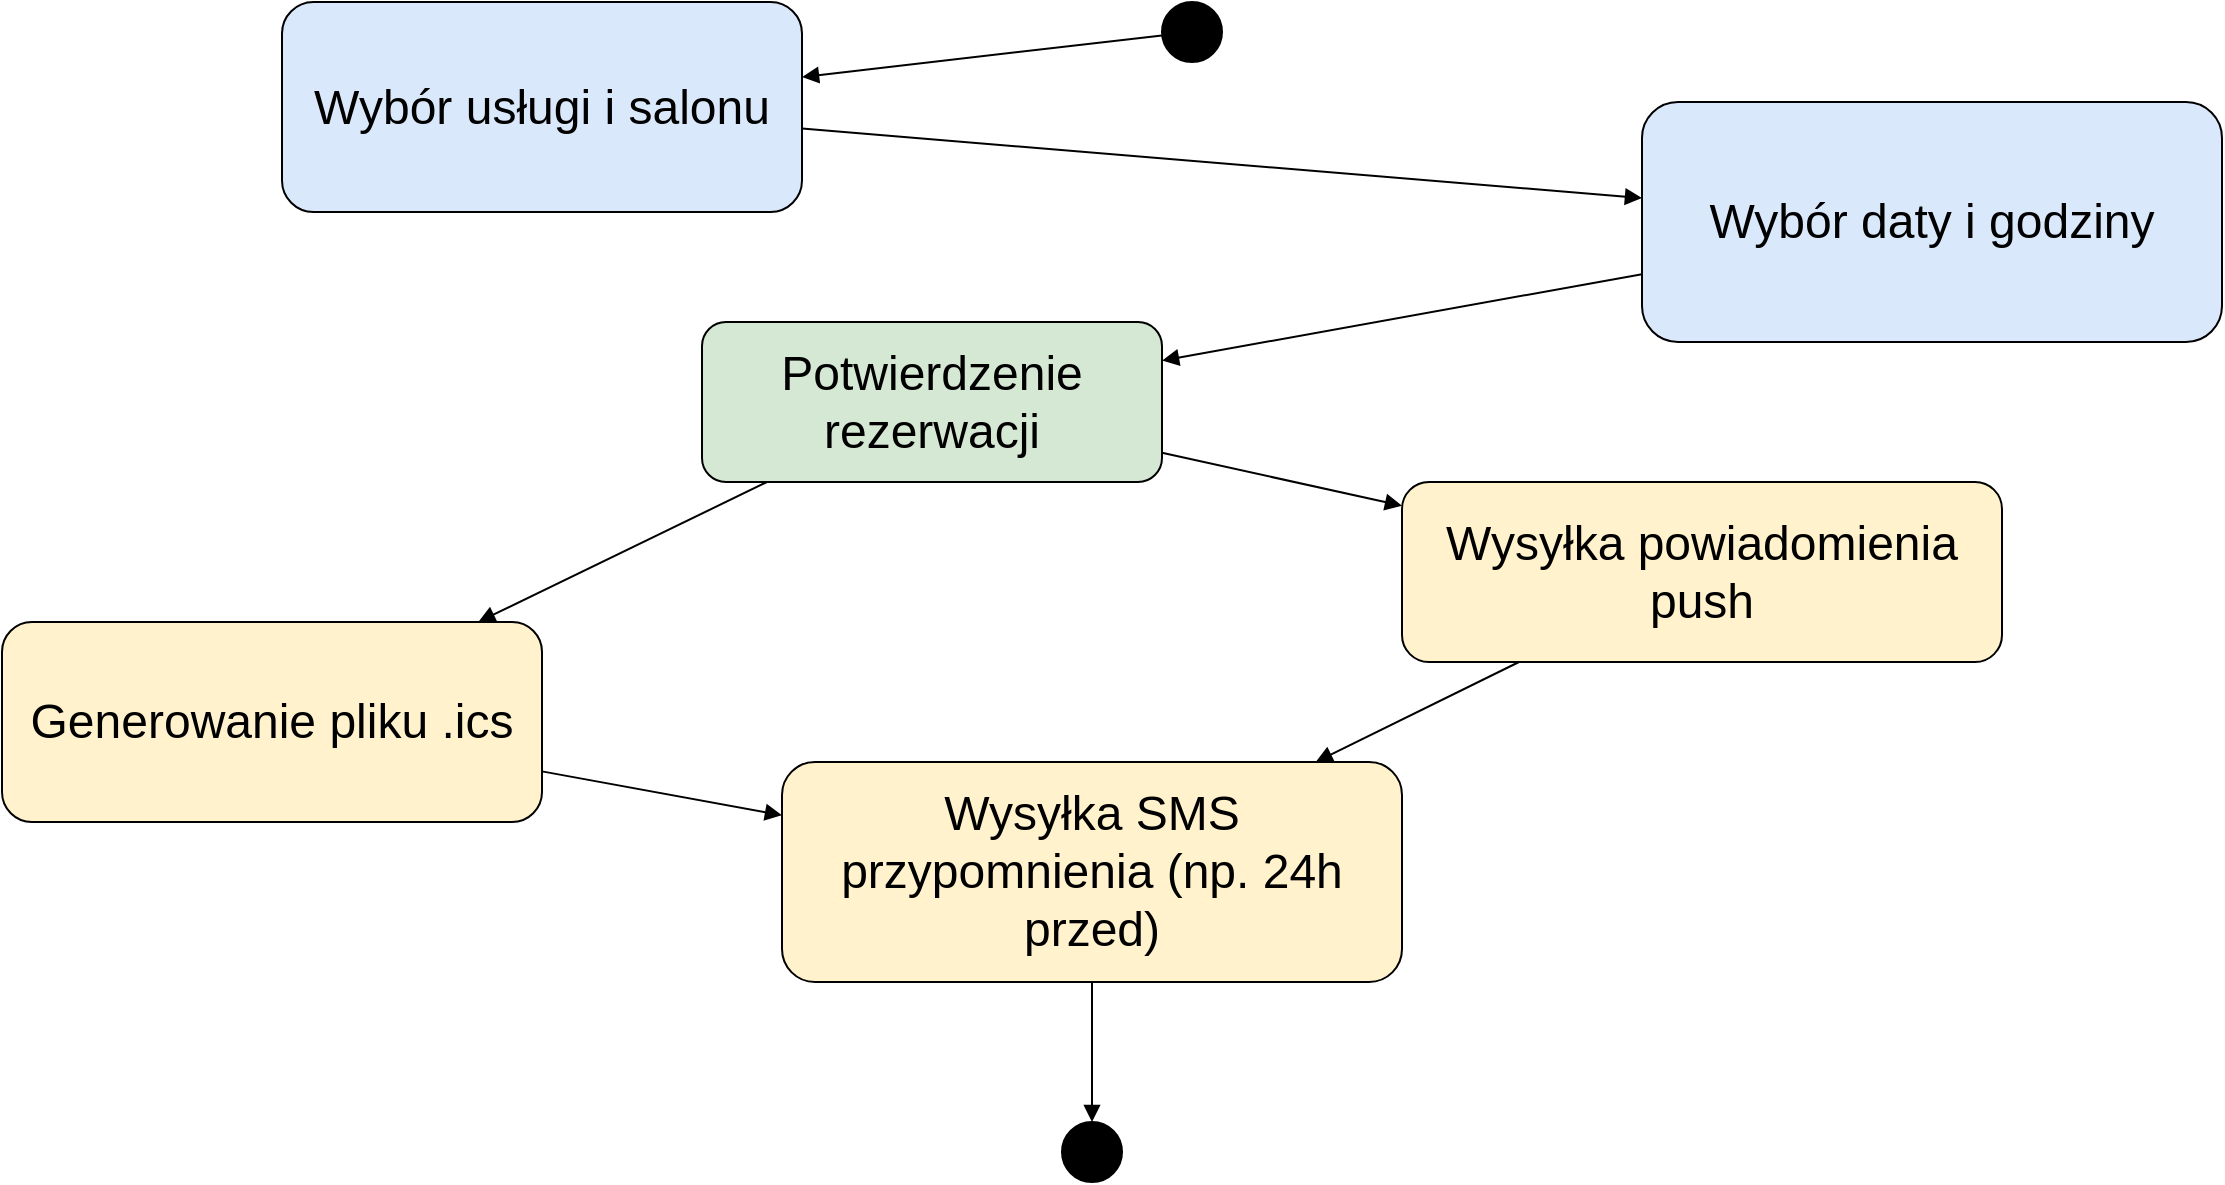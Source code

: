 <mxfile version="26.2.14">
  <diagram name="Diagram aktywności - Rezerwacja wizyty" id="1p1DwT5CmppqweS-7HKq">
    <mxGraphModel dx="1306" dy="858" grid="1" gridSize="10" guides="1" tooltips="1" connect="1" arrows="1" fold="1" page="1" pageScale="1" pageWidth="1280" pageHeight="640" math="0" shadow="0">
      <root>
        <mxCell id="0" />
        <mxCell id="1" parent="0" />
        <mxCell id="DMcBa92X8gXn6NMvKCyO-1" style="shape=ellipse;whiteSpace=wrap;html=1;fillColor=#000000;fontSize=24;" vertex="1" parent="1">
          <mxGeometry x="640" y="20" width="30" height="30" as="geometry" />
        </mxCell>
        <mxCell id="DMcBa92X8gXn6NMvKCyO-2" value="Wybór usługi i salonu" style="rounded=1;whiteSpace=wrap;html=1;fillColor=#dae8fc;fontSize=24;" vertex="1" parent="1">
          <mxGeometry x="200" y="20" width="260" height="105" as="geometry" />
        </mxCell>
        <mxCell id="DMcBa92X8gXn6NMvKCyO-3" value="Wybór daty i godziny" style="rounded=1;whiteSpace=wrap;html=1;fillColor=#dae8fc;fontSize=24;" vertex="1" parent="1">
          <mxGeometry x="880" y="70" width="290" height="120" as="geometry" />
        </mxCell>
        <mxCell id="DMcBa92X8gXn6NMvKCyO-4" value="Potwierdzenie rezerwacji" style="rounded=1;whiteSpace=wrap;html=1;fillColor=#d5e8d4;fontSize=24;" vertex="1" parent="1">
          <mxGeometry x="410" y="180" width="230" height="80" as="geometry" />
        </mxCell>
        <mxCell id="DMcBa92X8gXn6NMvKCyO-5" value="Generowanie pliku .ics" style="rounded=1;whiteSpace=wrap;html=1;fillColor=#fff2cc;fontSize=24;" vertex="1" parent="1">
          <mxGeometry x="60" y="330" width="270" height="100" as="geometry" />
        </mxCell>
        <mxCell id="DMcBa92X8gXn6NMvKCyO-6" value="Wysyłka powiadomienia push" style="rounded=1;whiteSpace=wrap;html=1;fillColor=#fff2cc;fontSize=24;" vertex="1" parent="1">
          <mxGeometry x="760" y="260" width="300" height="90" as="geometry" />
        </mxCell>
        <mxCell id="DMcBa92X8gXn6NMvKCyO-7" value="Wysyłka SMS przypomnienia (np. 24h przed)" style="rounded=1;whiteSpace=wrap;html=1;fillColor=#fff2cc;fontSize=24;" vertex="1" parent="1">
          <mxGeometry x="450" y="400" width="310" height="110" as="geometry" />
        </mxCell>
        <mxCell id="DMcBa92X8gXn6NMvKCyO-8" style="shape=ellipse;whiteSpace=wrap;html=1;fillColor=#000000;fontSize=24;" vertex="1" parent="1">
          <mxGeometry x="590" y="580" width="30" height="30" as="geometry" />
        </mxCell>
        <mxCell id="DMcBa92X8gXn6NMvKCyO-9" style="endArrow=block;fontSize=24;" edge="1" parent="1" source="DMcBa92X8gXn6NMvKCyO-1" target="DMcBa92X8gXn6NMvKCyO-2">
          <mxGeometry relative="1" as="geometry" />
        </mxCell>
        <mxCell id="DMcBa92X8gXn6NMvKCyO-10" style="endArrow=block;fontSize=24;" edge="1" parent="1" source="DMcBa92X8gXn6NMvKCyO-2" target="DMcBa92X8gXn6NMvKCyO-3">
          <mxGeometry relative="1" as="geometry" />
        </mxCell>
        <mxCell id="DMcBa92X8gXn6NMvKCyO-11" style="endArrow=block;fontSize=24;" edge="1" parent="1" source="DMcBa92X8gXn6NMvKCyO-3" target="DMcBa92X8gXn6NMvKCyO-4">
          <mxGeometry relative="1" as="geometry" />
        </mxCell>
        <mxCell id="DMcBa92X8gXn6NMvKCyO-12" style="endArrow=block;fontSize=24;" edge="1" parent="1" source="DMcBa92X8gXn6NMvKCyO-4" target="DMcBa92X8gXn6NMvKCyO-5">
          <mxGeometry relative="1" as="geometry" />
        </mxCell>
        <mxCell id="DMcBa92X8gXn6NMvKCyO-13" style="endArrow=block;fontSize=24;" edge="1" parent="1" source="DMcBa92X8gXn6NMvKCyO-4" target="DMcBa92X8gXn6NMvKCyO-6">
          <mxGeometry relative="1" as="geometry" />
        </mxCell>
        <mxCell id="DMcBa92X8gXn6NMvKCyO-14" style="endArrow=block;fontSize=24;" edge="1" parent="1" source="DMcBa92X8gXn6NMvKCyO-5" target="DMcBa92X8gXn6NMvKCyO-7">
          <mxGeometry relative="1" as="geometry" />
        </mxCell>
        <mxCell id="DMcBa92X8gXn6NMvKCyO-15" style="endArrow=block;fontSize=24;" edge="1" parent="1" source="DMcBa92X8gXn6NMvKCyO-6" target="DMcBa92X8gXn6NMvKCyO-7">
          <mxGeometry relative="1" as="geometry" />
        </mxCell>
        <mxCell id="DMcBa92X8gXn6NMvKCyO-16" style="endArrow=block;fontSize=24;" edge="1" parent="1" source="DMcBa92X8gXn6NMvKCyO-7" target="DMcBa92X8gXn6NMvKCyO-8">
          <mxGeometry relative="1" as="geometry" />
        </mxCell>
      </root>
    </mxGraphModel>
  </diagram>
</mxfile>
